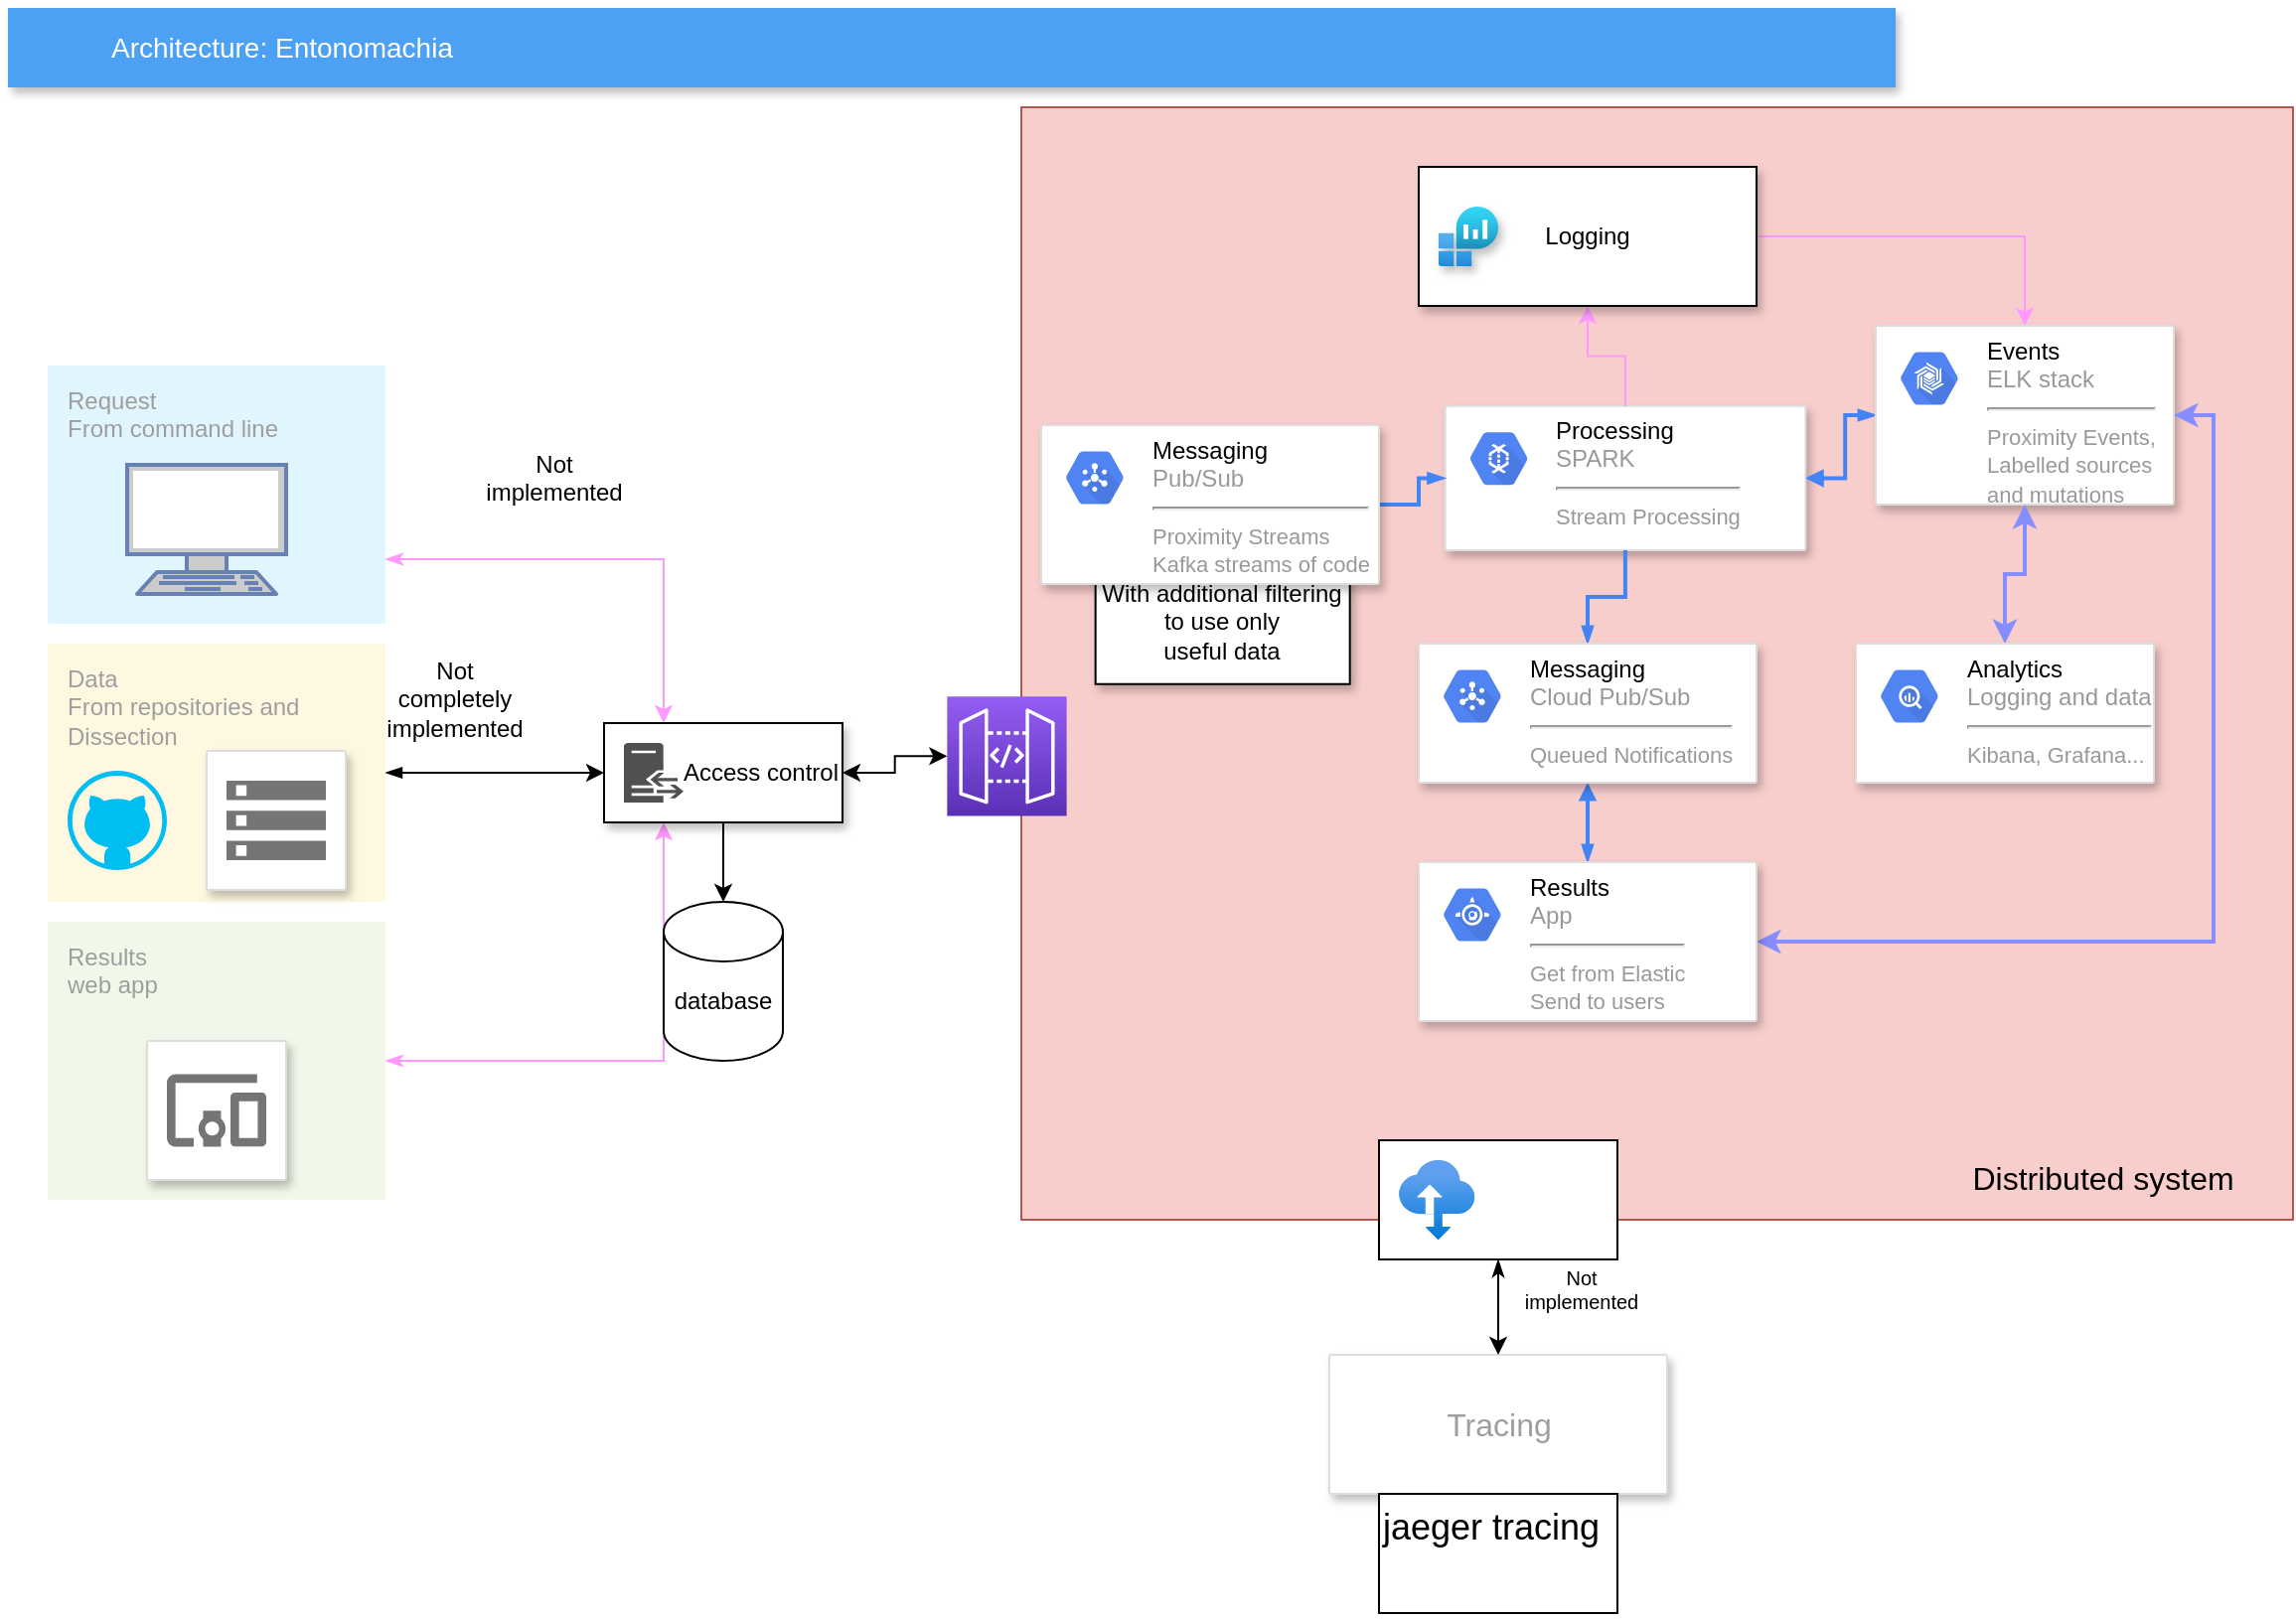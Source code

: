 <mxfile version="15.7.0" type="github">
  <diagram id="d1ab7348-05c3-a1e3-ca4d-12c340fd6b49" name="Page-1">
    <mxGraphModel dx="1422" dy="724" grid="1" gridSize="10" guides="1" tooltips="1" connect="1" arrows="1" fold="1" page="1" pageScale="1" pageWidth="1169" pageHeight="827" background="#ffffff" math="0" shadow="0">
      <root>
        <mxCell id="0" />
        <mxCell id="1" parent="0" />
        <mxCell id="girULMLsof1K2dL75EJY-168" value="&lt;font style=&quot;font-size: 16px&quot;&gt;Tracing&lt;/font&gt;" style="strokeColor=#dddddd;fillColor=#ffffff;shadow=1;strokeWidth=1;rounded=1;absoluteArcSize=1;arcSize=2;fontSize=10;fontColor=#9E9E9E;align=center;html=1;" parent="1" vertex="1">
          <mxGeometry x="775" y="718" width="170" height="70" as="geometry" />
        </mxCell>
        <mxCell id="2" value="" style="fillColor=#f8cecc;strokeColor=#b85450;shadow=0;fontSize=14;align=left;spacing=10;9E9E9E;verticalAlign=top;spacingTop=-4;fontStyle=0;spacingLeft=40;html=1;" parent="1" vertex="1">
          <mxGeometry x="620" y="90" width="640" height="560" as="geometry" />
        </mxCell>
        <mxCell id="gEMn6yLndzUtHMqJBAQ8-168" value="&lt;div&gt;With additional filtering&lt;/div&gt;&lt;div&gt;to use only &lt;br&gt;&lt;/div&gt;&lt;div&gt;useful data&lt;br&gt;&lt;/div&gt;" style="rounded=0;whiteSpace=wrap;html=1;glass=0;shadow=1;" parent="2" vertex="1">
          <mxGeometry x="37.333" y="228.148" width="128" height="62.222" as="geometry" />
        </mxCell>
        <mxCell id="girULMLsof1K2dL75EJY-162" value="&lt;font style=&quot;font-size: 16px&quot;&gt;Distributed system&lt;/font&gt;" style="text;html=1;align=center;verticalAlign=middle;resizable=0;points=[];autosize=1;" parent="2" vertex="1">
          <mxGeometry x="469.333" y="528.889" width="150" height="20" as="geometry" />
        </mxCell>
        <mxCell id="142" value="" style="strokeColor=#dddddd;fillColor=#ffffff;shadow=1;strokeWidth=1;rounded=1;absoluteArcSize=1;arcSize=2;fontSize=10;fontColor=#9E9E9E;align=center;html=1;" parent="2" vertex="1">
          <mxGeometry x="213.333" y="150.37" width="181.333" height="72.593" as="geometry" />
        </mxCell>
        <mxCell id="143" value="&lt;font color=&quot;#000000&quot;&gt;Processing&lt;/font&gt;&lt;br&gt;SPARK&lt;br&gt;&lt;hr&gt;&lt;font style=&quot;font-size: 11px&quot;&gt;Stream Processing&lt;/font&gt;" style="dashed=0;connectable=0;html=1;fillColor=#5184F3;strokeColor=none;shape=mxgraph.gcp2.hexIcon;prIcon=cloud_dataflow;part=1;labelPosition=right;verticalLabelPosition=middle;align=left;verticalAlign=top;spacingLeft=5;fontColor=#999999;fontSize=12;spacingTop=-8;" parent="142" vertex="1">
          <mxGeometry width="44" height="39" relative="1" as="geometry">
            <mxPoint x="5" y="7" as="offset" />
          </mxGeometry>
        </mxCell>
        <mxCell id="zV2KJMATmQ4PZGPN0N90-175" value="" style="sketch=0;points=[[0,0,0],[0.25,0,0],[0.5,0,0],[0.75,0,0],[1,0,0],[0,1,0],[0.25,1,0],[0.5,1,0],[0.75,1,0],[1,1,0],[0,0.25,0],[0,0.5,0],[0,0.75,0],[1,0.25,0],[1,0.5,0],[1,0.75,0]];outlineConnect=0;fontColor=#232F3E;gradientColor=#945DF2;gradientDirection=north;fillColor=#5A30B5;strokeColor=#ffffff;dashed=0;verticalLabelPosition=bottom;verticalAlign=top;align=center;html=1;fontSize=12;fontStyle=0;aspect=fixed;shape=mxgraph.aws4.resourceIcon;resIcon=mxgraph.aws4.api_gateway;" parent="2" vertex="1">
          <mxGeometry x="-37.333" y="296.593" width="60.148" height="60.148" as="geometry" />
        </mxCell>
        <mxCell id="9" value="Architecture: Entonomachia" style="fillColor=#4DA1F5;strokeColor=none;shadow=1;gradientColor=none;fontSize=14;align=left;spacingLeft=50;fontColor=#ffffff;html=1;" parent="1" vertex="1">
          <mxGeometry x="110" y="40" width="950" height="40" as="geometry" />
        </mxCell>
        <mxCell id="B7XAkjscaIR84KW0UqhT-163" style="edgeStyle=orthogonalEdgeStyle;rounded=0;orthogonalLoop=1;jettySize=auto;html=1;exitX=1;exitY=0.75;exitDx=0;exitDy=0;entryX=0.25;entryY=0;entryDx=0;entryDy=0;strokeColor=#FF99FF;startArrow=classicThin;startFill=1;" parent="1" source="127" target="bcwWhxNemWC879glWHZD-163" edge="1">
          <mxGeometry relative="1" as="geometry" />
        </mxCell>
        <mxCell id="127" value="&lt;div&gt;Request&lt;/div&gt;&lt;div&gt;From command line&lt;br&gt;&lt;/div&gt;" style="rounded=1;absoluteArcSize=1;arcSize=2;html=1;strokeColor=none;gradientColor=none;shadow=0;dashed=0;fontSize=12;fontColor=#9E9E9E;align=left;verticalAlign=top;spacing=10;spacingTop=-4;fillColor=#E1F5FE;" parent="1" vertex="1">
          <mxGeometry x="130" y="220" width="170" height="130" as="geometry" />
        </mxCell>
        <mxCell id="bcwWhxNemWC879glWHZD-164" style="edgeStyle=orthogonalEdgeStyle;rounded=0;orthogonalLoop=1;jettySize=auto;html=1;exitX=1;exitY=0.5;exitDx=0;exitDy=0;entryX=0;entryY=0.5;entryDx=0;entryDy=0;startArrow=blockThin;startFill=1;" parent="1" source="128" target="bcwWhxNemWC879glWHZD-163" edge="1">
          <mxGeometry relative="1" as="geometry" />
        </mxCell>
        <mxCell id="128" value="&lt;div&gt;Data&lt;/div&gt;&lt;div&gt;From repositories and &lt;br&gt;&lt;/div&gt;&lt;div&gt;Dissection&lt;br&gt;&lt;/div&gt;" style="rounded=1;absoluteArcSize=1;arcSize=2;html=1;strokeColor=none;gradientColor=none;shadow=0;dashed=0;fontSize=12;fontColor=#9E9E9E;align=left;verticalAlign=top;spacing=10;spacingTop=-4;fillColor=#FFF8E1;" parent="1" vertex="1">
          <mxGeometry x="130" y="360" width="170" height="130" as="geometry" />
        </mxCell>
        <mxCell id="B7XAkjscaIR84KW0UqhT-164" style="edgeStyle=orthogonalEdgeStyle;rounded=0;orthogonalLoop=1;jettySize=auto;html=1;exitX=1;exitY=0.5;exitDx=0;exitDy=0;entryX=0.25;entryY=1;entryDx=0;entryDy=0;startArrow=classicThin;startFill=1;strokeColor=#FF99FF;" parent="1" source="129" target="bcwWhxNemWC879glWHZD-163" edge="1">
          <mxGeometry relative="1" as="geometry" />
        </mxCell>
        <mxCell id="129" value="&lt;div&gt;Results&lt;/div&gt;&lt;div&gt;web app&lt;br&gt;&lt;/div&gt;" style="rounded=1;absoluteArcSize=1;arcSize=2;html=1;strokeColor=none;gradientColor=none;shadow=0;dashed=0;fontSize=12;fontColor=#9E9E9E;align=left;verticalAlign=top;spacing=10;spacingTop=-4;fillColor=#F1F8E9;" parent="1" vertex="1">
          <mxGeometry x="130" y="500" width="170" height="140" as="geometry" />
        </mxCell>
        <mxCell id="136" value="" style="strokeColor=#dddddd;fillColor=#ffffff;shadow=1;strokeWidth=1;rounded=1;absoluteArcSize=1;arcSize=2;labelPosition=center;verticalLabelPosition=middle;align=center;verticalAlign=bottom;spacingLeft=0;fontColor=#999999;fontSize=12;whiteSpace=wrap;spacingBottom=2;html=1;" parent="1" vertex="1">
          <mxGeometry x="210" y="414" width="70" height="70" as="geometry" />
        </mxCell>
        <mxCell id="137" value="" style="dashed=0;connectable=0;html=1;fillColor=#757575;strokeColor=none;shape=mxgraph.gcp2.storage;part=1;" parent="136" vertex="1">
          <mxGeometry x="0.5" width="50" height="40" relative="1" as="geometry">
            <mxPoint x="-25" y="15" as="offset" />
          </mxGeometry>
        </mxCell>
        <mxCell id="138" value="" style="strokeColor=#dddddd;fillColor=#ffffff;shadow=1;strokeWidth=1;rounded=1;absoluteArcSize=1;arcSize=2;labelPosition=center;verticalLabelPosition=middle;align=center;verticalAlign=bottom;spacingLeft=0;fontColor=#999999;fontSize=12;whiteSpace=wrap;spacingBottom=2;html=1;" parent="1" vertex="1">
          <mxGeometry x="180" y="560" width="70" height="70" as="geometry" />
        </mxCell>
        <mxCell id="139" value="" style="dashed=0;connectable=0;html=1;fillColor=#757575;strokeColor=none;shape=mxgraph.gcp2.mobile_devices;part=1;" parent="138" vertex="1">
          <mxGeometry x="0.5" width="50" height="36.5" relative="1" as="geometry">
            <mxPoint x="-25" y="16.75" as="offset" />
          </mxGeometry>
        </mxCell>
        <mxCell id="159" style="edgeStyle=orthogonalEdgeStyle;rounded=0;html=1;labelBackgroundColor=none;startFill=1;startSize=4;endArrow=blockThin;endFill=1;endSize=4;jettySize=auto;orthogonalLoop=1;strokeColor=#4284F3;strokeWidth=2;fontSize=12;fontColor=#000000;align=center;dashed=0;startArrow=block;" parent="1" source="142" target="148" edge="1">
          <mxGeometry relative="1" as="geometry" />
        </mxCell>
        <mxCell id="161" style="edgeStyle=orthogonalEdgeStyle;rounded=0;html=1;labelBackgroundColor=none;startFill=1;startSize=4;endArrow=blockThin;endFill=1;endSize=4;jettySize=auto;orthogonalLoop=1;strokeColor=#4284F3;strokeWidth=2;fontSize=12;fontColor=#000000;align=center;dashed=0;" parent="1" source="142" target="150" edge="1">
          <mxGeometry relative="1" as="geometry" />
        </mxCell>
        <mxCell id="bcwWhxNemWC879glWHZD-165" style="edgeStyle=orthogonalEdgeStyle;rounded=0;orthogonalLoop=1;jettySize=auto;html=1;exitX=0.5;exitY=0;exitDx=0;exitDy=0;entryX=0.5;entryY=1;entryDx=0;entryDy=0;startArrow=none;startFill=0;strokeColor=#FF99FF;" parent="1" source="142" target="gEMn6yLndzUtHMqJBAQ8-171" edge="1">
          <mxGeometry relative="1" as="geometry" />
        </mxCell>
        <mxCell id="158" style="edgeStyle=orthogonalEdgeStyle;rounded=0;html=1;labelBackgroundColor=none;startFill=1;startSize=4;endArrow=blockThin;endFill=1;endSize=4;jettySize=auto;orthogonalLoop=1;strokeColor=#4284F3;strokeWidth=2;fontSize=12;fontColor=#000000;align=center;dashed=0;" parent="1" source="146" target="142" edge="1">
          <mxGeometry relative="1" as="geometry" />
        </mxCell>
        <mxCell id="146" value="" style="strokeColor=#dddddd;fillColor=#ffffff;shadow=1;strokeWidth=1;rounded=1;absoluteArcSize=1;arcSize=2;fontSize=10;fontColor=#9E9E9E;align=center;html=1;" parent="1" vertex="1">
          <mxGeometry x="630" y="250" width="170" height="80" as="geometry" />
        </mxCell>
        <mxCell id="147" value="&lt;font color=&quot;#000000&quot;&gt;Messaging&lt;/font&gt;&lt;br&gt;Pub/Sub&lt;hr&gt;&lt;div&gt;&lt;font style=&quot;font-size: 11px&quot;&gt;Proximity Streams&lt;/font&gt;&lt;/div&gt;&lt;div&gt;&lt;font style=&quot;font-size: 11px&quot;&gt;Kafka streams of code&lt;br&gt;&lt;/font&gt;&lt;/div&gt;" style="dashed=0;connectable=0;html=1;fillColor=#5184F3;strokeColor=none;shape=mxgraph.gcp2.hexIcon;prIcon=cloud_pubsub;part=1;labelPosition=right;verticalLabelPosition=middle;align=left;verticalAlign=top;spacingLeft=5;fontColor=#999999;fontSize=12;spacingTop=-8;" parent="146" vertex="1">
          <mxGeometry width="44" height="39" relative="1" as="geometry">
            <mxPoint x="5" y="7" as="offset" />
          </mxGeometry>
        </mxCell>
        <mxCell id="148" value="" style="strokeColor=#dddddd;fillColor=#ffffff;shadow=1;strokeWidth=1;rounded=1;absoluteArcSize=1;arcSize=2;fontSize=10;fontColor=#9E9E9E;align=center;html=1;" parent="1" vertex="1">
          <mxGeometry x="1050" y="200" width="150" height="90" as="geometry" />
        </mxCell>
        <mxCell id="149" value="&lt;font color=&quot;#000000&quot;&gt;Events&lt;/font&gt;&lt;br&gt;ELK stack&lt;br&gt;&lt;hr&gt;&lt;div&gt;&lt;font style=&quot;font-size: 11px&quot;&gt;Proximity Events, &lt;br&gt;&lt;/font&gt;&lt;/div&gt;&lt;div&gt;&lt;font style=&quot;font-size: 11px&quot;&gt;Labelled sources &lt;br&gt;&lt;/font&gt;&lt;/div&gt;&lt;div&gt;&lt;font style=&quot;font-size: 11px&quot;&gt;and mutations&lt;br&gt;&lt;/font&gt;&lt;/div&gt;" style="dashed=0;connectable=0;html=1;fillColor=#5184F3;strokeColor=none;shape=mxgraph.gcp2.hexIcon;prIcon=cloud_bigtable;part=1;labelPosition=right;verticalLabelPosition=middle;align=left;verticalAlign=top;spacingLeft=5;fontColor=#999999;fontSize=12;spacingTop=-8;" parent="148" vertex="1">
          <mxGeometry width="44" height="39" relative="1" as="geometry">
            <mxPoint x="5" y="7" as="offset" />
          </mxGeometry>
        </mxCell>
        <mxCell id="162" style="edgeStyle=orthogonalEdgeStyle;rounded=0;html=1;labelBackgroundColor=none;startFill=1;startSize=4;endArrow=blockThin;endFill=1;endSize=4;jettySize=auto;orthogonalLoop=1;strokeColor=#4284F3;strokeWidth=2;fontSize=12;fontColor=#000000;align=center;dashed=0;startArrow=block;" parent="1" source="150" target="154" edge="1">
          <mxGeometry relative="1" as="geometry" />
        </mxCell>
        <mxCell id="150" value="" style="strokeColor=#dddddd;fillColor=#ffffff;shadow=1;strokeWidth=1;rounded=1;absoluteArcSize=1;arcSize=2;fontSize=10;fontColor=#9E9E9E;align=center;html=1;" parent="1" vertex="1">
          <mxGeometry x="820" y="360" width="170" height="70" as="geometry" />
        </mxCell>
        <mxCell id="151" value="&lt;font color=&quot;#000000&quot;&gt;Messaging&lt;/font&gt;&lt;br&gt;Cloud Pub/Sub&lt;hr&gt;&lt;font style=&quot;font-size: 11px&quot;&gt;Queued Notifications&lt;/font&gt;" style="dashed=0;connectable=0;html=1;fillColor=#5184F3;strokeColor=none;shape=mxgraph.gcp2.hexIcon;prIcon=cloud_pubsub;part=1;labelPosition=right;verticalLabelPosition=middle;align=left;verticalAlign=top;spacingLeft=5;fontColor=#999999;fontSize=12;spacingTop=-8;" parent="150" vertex="1">
          <mxGeometry width="44" height="39" relative="1" as="geometry">
            <mxPoint x="5" y="7" as="offset" />
          </mxGeometry>
        </mxCell>
        <mxCell id="zV2KJMATmQ4PZGPN0N90-181" style="edgeStyle=orthogonalEdgeStyle;rounded=0;orthogonalLoop=1;jettySize=auto;html=1;exitX=0.5;exitY=0;exitDx=0;exitDy=0;entryX=0.5;entryY=1;entryDx=0;entryDy=0;startArrow=classic;startFill=1;strokeColor=#858DFF;strokeWidth=2;" parent="1" source="152" target="148" edge="1">
          <mxGeometry relative="1" as="geometry" />
        </mxCell>
        <mxCell id="152" value="" style="strokeColor=#dddddd;fillColor=#ffffff;shadow=1;strokeWidth=1;rounded=1;absoluteArcSize=1;arcSize=2;fontSize=10;fontColor=#9E9E9E;align=center;html=1;" parent="1" vertex="1">
          <mxGeometry x="1040" y="360" width="150" height="70" as="geometry" />
        </mxCell>
        <mxCell id="153" value="&lt;font color=&quot;#000000&quot;&gt;Analytics&lt;/font&gt;&lt;br&gt;Logging and data&lt;br&gt;&lt;hr&gt;&lt;font style=&quot;font-size: 11px&quot;&gt;Kibana, Grafana...&lt;br&gt;&lt;/font&gt;" style="dashed=0;connectable=0;html=1;fillColor=#5184F3;strokeColor=none;shape=mxgraph.gcp2.hexIcon;prIcon=bigquery;part=1;labelPosition=right;verticalLabelPosition=middle;align=left;verticalAlign=top;spacingLeft=5;fontColor=#999999;fontSize=12;spacingTop=-8;" parent="152" vertex="1">
          <mxGeometry width="44" height="39" relative="1" as="geometry">
            <mxPoint x="5" y="7" as="offset" />
          </mxGeometry>
        </mxCell>
        <mxCell id="zV2KJMATmQ4PZGPN0N90-180" style="edgeStyle=orthogonalEdgeStyle;rounded=0;orthogonalLoop=1;jettySize=auto;html=1;exitX=1;exitY=0.5;exitDx=0;exitDy=0;entryX=1;entryY=0.5;entryDx=0;entryDy=0;startArrow=classic;startFill=1;strokeColor=#858DFF;strokeWidth=2;" parent="1" source="154" target="148" edge="1">
          <mxGeometry relative="1" as="geometry" />
        </mxCell>
        <mxCell id="154" value="" style="strokeColor=#dddddd;fillColor=#ffffff;shadow=1;strokeWidth=1;rounded=1;absoluteArcSize=1;arcSize=2;fontSize=10;fontColor=#9E9E9E;align=center;html=1;" parent="1" vertex="1">
          <mxGeometry x="820" y="470" width="170" height="80" as="geometry" />
        </mxCell>
        <mxCell id="155" value="&lt;font color=&quot;#000000&quot;&gt;Results&lt;/font&gt;&lt;br&gt;App &lt;br&gt;&lt;hr&gt;&lt;div&gt;&lt;font style=&quot;font-size: 11px&quot;&gt;Get from Elastic&lt;br&gt;&lt;/font&gt;&lt;/div&gt;&lt;div&gt;&lt;font style=&quot;font-size: 11px&quot;&gt;Send to users&lt;/font&gt;&lt;/div&gt;" style="dashed=0;connectable=0;html=1;fillColor=#5184F3;strokeColor=none;shape=mxgraph.gcp2.hexIcon;prIcon=app_engine;part=1;labelPosition=right;verticalLabelPosition=middle;align=left;verticalAlign=top;spacingLeft=5;fontColor=#999999;fontSize=12;spacingTop=-8;" parent="154" vertex="1">
          <mxGeometry width="44" height="39" relative="1" as="geometry">
            <mxPoint x="5" y="7" as="offset" />
          </mxGeometry>
        </mxCell>
        <mxCell id="gEMn6yLndzUtHMqJBAQ8-165" value="" style="fontColor=#0066CC;verticalAlign=top;verticalLabelPosition=bottom;labelPosition=center;align=center;html=1;outlineConnect=0;fillColor=#CCCCCC;strokeColor=#6881B3;gradientColor=none;gradientDirection=north;strokeWidth=2;shape=mxgraph.networks.terminal;" parent="1" vertex="1">
          <mxGeometry x="170" y="270" width="80" height="65" as="geometry" />
        </mxCell>
        <mxCell id="gEMn6yLndzUtHMqJBAQ8-166" value="" style="verticalLabelPosition=bottom;html=1;verticalAlign=top;align=center;strokeColor=none;fillColor=#00BEF2;shape=mxgraph.azure.github_code;pointerEvents=1;" parent="1" vertex="1">
          <mxGeometry x="140" y="424" width="50" height="50" as="geometry" />
        </mxCell>
        <mxCell id="bcwWhxNemWC879glWHZD-166" style="edgeStyle=orthogonalEdgeStyle;rounded=0;orthogonalLoop=1;jettySize=auto;html=1;exitX=1;exitY=0.5;exitDx=0;exitDy=0;entryX=0.5;entryY=0;entryDx=0;entryDy=0;startArrow=none;startFill=0;strokeColor=#FF99FF;" parent="1" source="gEMn6yLndzUtHMqJBAQ8-171" target="148" edge="1">
          <mxGeometry relative="1" as="geometry" />
        </mxCell>
        <mxCell id="gEMn6yLndzUtHMqJBAQ8-171" value="Logging" style="rounded=0;whiteSpace=wrap;html=1;shadow=1;glass=0;gradientColor=none;" parent="1" vertex="1">
          <mxGeometry x="820" y="120" width="170" height="70" as="geometry" />
        </mxCell>
        <mxCell id="gEMn6yLndzUtHMqJBAQ8-173" value="" style="aspect=fixed;html=1;points=[];align=center;image;fontSize=12;image=img/lib/azure2/analytics/Log_Analytics_Workspaces.svg;shadow=1;glass=0;gradientColor=none;" parent="1" vertex="1">
          <mxGeometry x="830" y="140" width="30" height="30" as="geometry" />
        </mxCell>
        <mxCell id="girULMLsof1K2dL75EJY-170" style="edgeStyle=orthogonalEdgeStyle;rounded=0;orthogonalLoop=1;jettySize=auto;html=1;exitX=0.5;exitY=1;exitDx=0;exitDy=0;startArrow=classicThin;startFill=1;" parent="1" source="girULMLsof1K2dL75EJY-163" target="girULMLsof1K2dL75EJY-168" edge="1">
          <mxGeometry relative="1" as="geometry" />
        </mxCell>
        <mxCell id="girULMLsof1K2dL75EJY-163" value="" style="rounded=0;whiteSpace=wrap;html=1;" parent="1" vertex="1">
          <mxGeometry x="800" y="610" width="120" height="60" as="geometry" />
        </mxCell>
        <mxCell id="girULMLsof1K2dL75EJY-164" value="" style="aspect=fixed;html=1;points=[];align=center;image;fontSize=12;image=img/lib/azure2/storage/Import_Export_Jobs.svg;" parent="1" vertex="1">
          <mxGeometry x="810" y="620" width="38.21" height="40" as="geometry" />
        </mxCell>
        <mxCell id="girULMLsof1K2dL75EJY-165" value="" style="shape=image;html=1;verticalAlign=top;verticalLabelPosition=bottom;labelBackgroundColor=#ffffff;imageAspect=0;aspect=fixed;image=https://cdn0.iconfinder.com/data/icons/simpline-mix/64/simpline_29-128.png" parent="1" vertex="1">
          <mxGeometry x="780" y="723" width="60" height="60" as="geometry" />
        </mxCell>
        <mxCell id="zV2KJMATmQ4PZGPN0N90-163" value="" style="rounded=0;whiteSpace=wrap;html=1;" parent="1" vertex="1">
          <mxGeometry x="800" y="788" width="120" height="60" as="geometry" />
        </mxCell>
        <mxCell id="zV2KJMATmQ4PZGPN0N90-164" value="&lt;font style=&quot;font-size: 18px&quot;&gt;jaeger tracing&lt;/font&gt;" style="text;html=1;strokeColor=none;fillColor=none;align=left;verticalAlign=top;whiteSpace=wrap;rounded=0;labelPosition=center;verticalLabelPosition=middle;" parent="1" vertex="1">
          <mxGeometry x="800" y="788" width="120" height="62" as="geometry" />
        </mxCell>
        <mxCell id="zV2KJMATmQ4PZGPN0N90-168" value="" style="shape=image;html=1;verticalAlign=top;verticalLabelPosition=bottom;labelBackgroundColor=#ffffff;imageAspect=0;aspect=fixed;image=https://cdn1.iconfinder.com/data/icons/feather-2/24/x-128.png" parent="1" vertex="1">
          <mxGeometry x="297" y="388.5" width="73" height="73" as="geometry" />
        </mxCell>
        <mxCell id="zV2KJMATmQ4PZGPN0N90-170" value="&lt;div&gt;Not completely implemented&lt;/div&gt;&lt;div&gt;&lt;br&gt;&lt;/div&gt;" style="text;html=1;strokeColor=none;fillColor=none;align=center;verticalAlign=middle;whiteSpace=wrap;rounded=0;" parent="1" vertex="1">
          <mxGeometry x="300" y="385" width="70" height="20" as="geometry" />
        </mxCell>
        <mxCell id="zV2KJMATmQ4PZGPN0N90-171" style="edgeStyle=orthogonalEdgeStyle;rounded=0;orthogonalLoop=1;jettySize=auto;html=1;exitX=0.5;exitY=1;exitDx=0;exitDy=0;entryX=0.5;entryY=0;entryDx=0;entryDy=0;entryPerimeter=0;" parent="1" source="bcwWhxNemWC879glWHZD-163" target="zV2KJMATmQ4PZGPN0N90-165" edge="1">
          <mxGeometry relative="1" as="geometry" />
        </mxCell>
        <mxCell id="zV2KJMATmQ4PZGPN0N90-177" style="edgeStyle=orthogonalEdgeStyle;rounded=0;orthogonalLoop=1;jettySize=auto;html=1;exitX=1;exitY=0.5;exitDx=0;exitDy=0;startArrow=classic;startFill=1;" parent="1" source="bcwWhxNemWC879glWHZD-163" target="zV2KJMATmQ4PZGPN0N90-175" edge="1">
          <mxGeometry relative="1" as="geometry" />
        </mxCell>
        <mxCell id="bcwWhxNemWC879glWHZD-163" value="&lt;div align=&quot;right&quot;&gt;Access control&lt;/div&gt;" style="rounded=0;whiteSpace=wrap;html=1;shadow=1;align=right;" parent="1" vertex="1">
          <mxGeometry x="410" y="400" width="120" height="50" as="geometry" />
        </mxCell>
        <mxCell id="bcwWhxNemWC879glWHZD-167" value="" style="pointerEvents=1;shadow=0;dashed=0;html=1;strokeColor=none;fillColor=#505050;labelPosition=center;verticalLabelPosition=bottom;verticalAlign=top;outlineConnect=0;align=center;shape=mxgraph.office.servers.reverse_proxy;" parent="1" vertex="1">
          <mxGeometry x="420" y="410" width="30" height="30" as="geometry" />
        </mxCell>
        <mxCell id="zV2KJMATmQ4PZGPN0N90-165" value="" style="shape=cylinder3;whiteSpace=wrap;html=1;boundedLbl=1;backgroundOutline=1;size=15;align=left;verticalAlign=top;" parent="1" vertex="1">
          <mxGeometry x="440" y="490" width="60" height="80" as="geometry" />
        </mxCell>
        <mxCell id="zV2KJMATmQ4PZGPN0N90-167" value="&lt;div&gt;database&lt;/div&gt;" style="text;html=1;strokeColor=none;fillColor=none;align=center;verticalAlign=middle;whiteSpace=wrap;rounded=0;" parent="1" vertex="1">
          <mxGeometry x="450" y="530" width="40" height="20" as="geometry" />
        </mxCell>
        <mxCell id="zV2KJMATmQ4PZGPN0N90-173" value="" style="shape=image;html=1;verticalAlign=top;verticalLabelPosition=bottom;labelBackgroundColor=#ffffff;imageAspect=0;aspect=fixed;image=https://cdn1.iconfinder.com/data/icons/feather-2/24/x-128.png" parent="1" vertex="1">
          <mxGeometry x="347" y="277" width="73" height="73" as="geometry" />
        </mxCell>
        <mxCell id="zV2KJMATmQ4PZGPN0N90-174" value="&lt;div&gt;Not implemented&lt;/div&gt;&lt;div&gt;&lt;br&gt;&lt;/div&gt;" style="text;html=1;strokeColor=none;fillColor=none;align=center;verticalAlign=middle;whiteSpace=wrap;rounded=0;" parent="1" vertex="1">
          <mxGeometry x="350" y="273.5" width="70" height="20" as="geometry" />
        </mxCell>
        <mxCell id="WNxYQy2lBHj_93GhBknH-162" value="" style="shape=image;html=1;verticalAlign=top;verticalLabelPosition=bottom;labelBackgroundColor=#ffffff;imageAspect=0;aspect=fixed;image=https://cdn1.iconfinder.com/data/icons/feather-2/24/x-128.png" vertex="1" parent="1">
          <mxGeometry x="837" y="670.5" width="46.5" height="46.5" as="geometry" />
        </mxCell>
        <mxCell id="WNxYQy2lBHj_93GhBknH-163" value="&lt;div style=&quot;font-size: 10px;&quot;&gt;Not implemented&lt;/div&gt;&lt;div style=&quot;font-size: 10px;&quot;&gt;&lt;br style=&quot;font-size: 10px;&quot;&gt;&lt;/div&gt;" style="text;html=1;strokeColor=none;fillColor=none;align=center;verticalAlign=middle;whiteSpace=wrap;rounded=0;fontSize=10;" vertex="1" parent="1">
          <mxGeometry x="867" y="681" width="70" height="20" as="geometry" />
        </mxCell>
      </root>
    </mxGraphModel>
  </diagram>
</mxfile>
